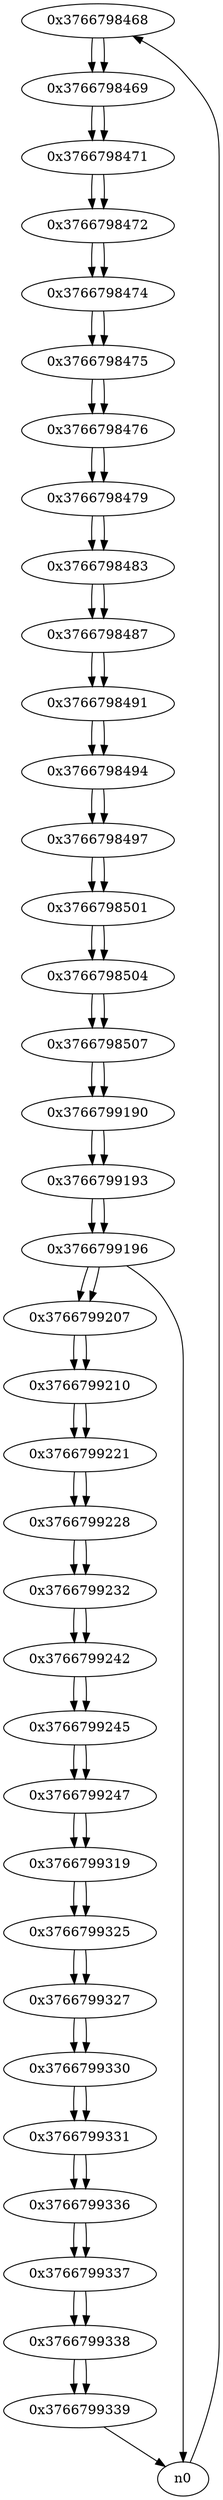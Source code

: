 digraph G{
/* nodes */
  n1 [label="0x3766798468"]
  n2 [label="0x3766798469"]
  n3 [label="0x3766798471"]
  n4 [label="0x3766798472"]
  n5 [label="0x3766798474"]
  n6 [label="0x3766798475"]
  n7 [label="0x3766798476"]
  n8 [label="0x3766798479"]
  n9 [label="0x3766798483"]
  n10 [label="0x3766798487"]
  n11 [label="0x3766798491"]
  n12 [label="0x3766798494"]
  n13 [label="0x3766798497"]
  n14 [label="0x3766798501"]
  n15 [label="0x3766798504"]
  n16 [label="0x3766798507"]
  n17 [label="0x3766799190"]
  n18 [label="0x3766799193"]
  n19 [label="0x3766799196"]
  n20 [label="0x3766799207"]
  n21 [label="0x3766799210"]
  n22 [label="0x3766799221"]
  n23 [label="0x3766799228"]
  n24 [label="0x3766799232"]
  n25 [label="0x3766799242"]
  n26 [label="0x3766799245"]
  n27 [label="0x3766799247"]
  n28 [label="0x3766799319"]
  n29 [label="0x3766799325"]
  n30 [label="0x3766799327"]
  n31 [label="0x3766799330"]
  n32 [label="0x3766799331"]
  n33 [label="0x3766799336"]
  n34 [label="0x3766799337"]
  n35 [label="0x3766799338"]
  n36 [label="0x3766799339"]
/* edges */
n1 -> n2;
n0 -> n1;
n2 -> n3;
n1 -> n2;
n3 -> n4;
n2 -> n3;
n4 -> n5;
n3 -> n4;
n5 -> n6;
n4 -> n5;
n6 -> n7;
n5 -> n6;
n7 -> n8;
n6 -> n7;
n8 -> n9;
n7 -> n8;
n9 -> n10;
n8 -> n9;
n10 -> n11;
n9 -> n10;
n11 -> n12;
n10 -> n11;
n12 -> n13;
n11 -> n12;
n13 -> n14;
n12 -> n13;
n14 -> n15;
n13 -> n14;
n15 -> n16;
n14 -> n15;
n16 -> n17;
n15 -> n16;
n17 -> n18;
n16 -> n17;
n18 -> n19;
n17 -> n18;
n19 -> n20;
n19 -> n0;
n18 -> n19;
n20 -> n21;
n19 -> n20;
n21 -> n22;
n20 -> n21;
n22 -> n23;
n21 -> n22;
n23 -> n24;
n22 -> n23;
n24 -> n25;
n23 -> n24;
n25 -> n26;
n24 -> n25;
n26 -> n27;
n25 -> n26;
n27 -> n28;
n26 -> n27;
n28 -> n29;
n27 -> n28;
n29 -> n30;
n28 -> n29;
n30 -> n31;
n29 -> n30;
n31 -> n32;
n30 -> n31;
n32 -> n33;
n31 -> n32;
n33 -> n34;
n32 -> n33;
n34 -> n35;
n33 -> n34;
n35 -> n36;
n34 -> n35;
n36 -> n0;
n35 -> n36;
}
